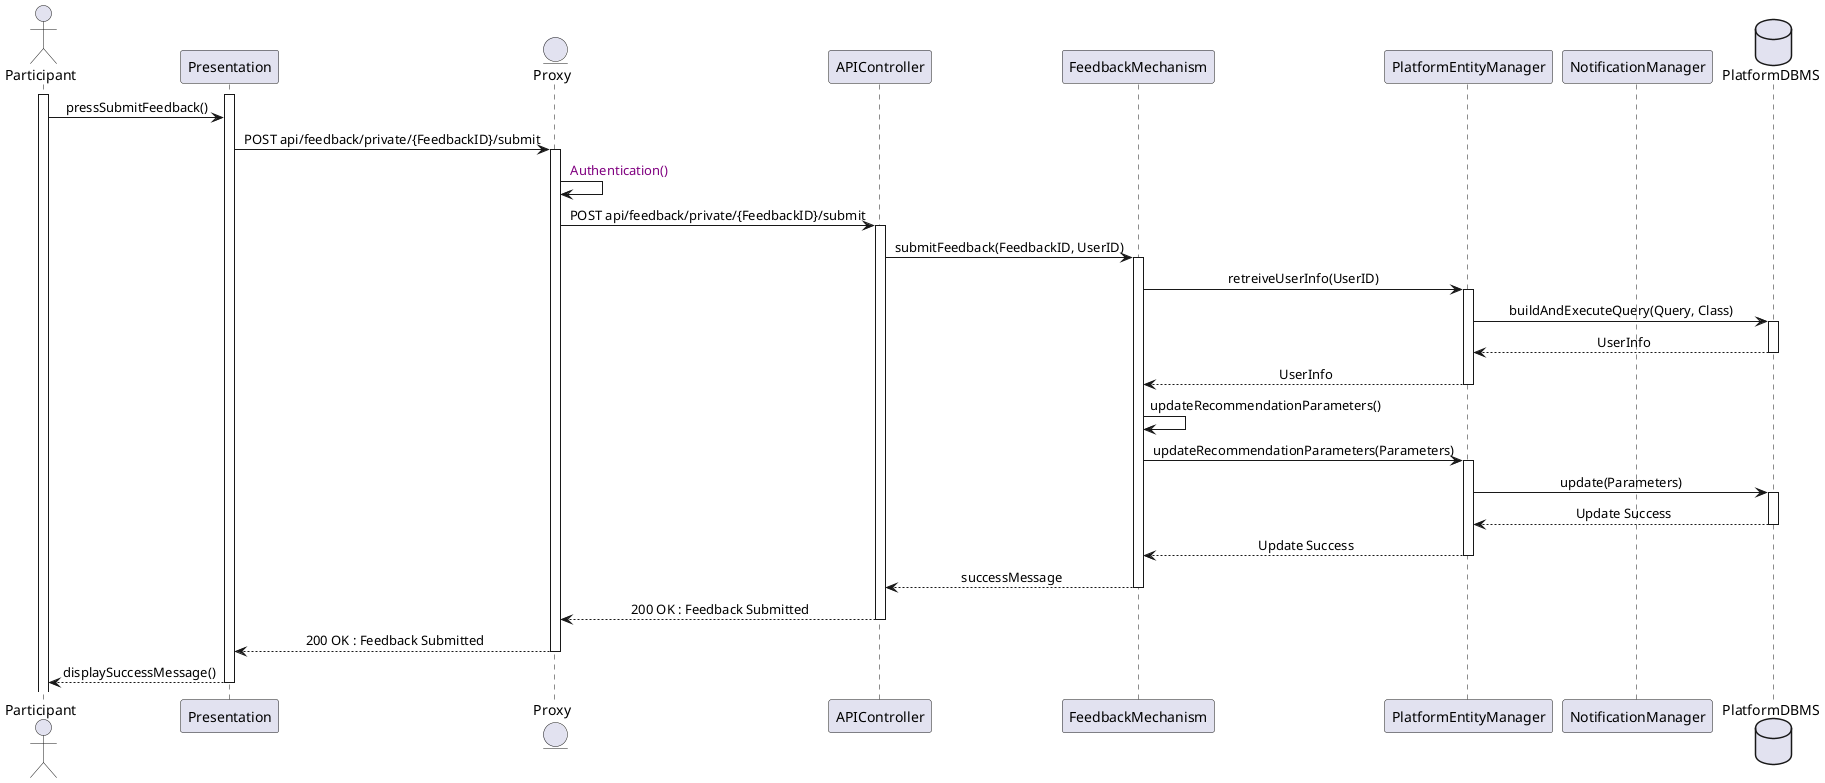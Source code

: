 @startuml SubmitFeedback
skinparam sequenceMessageAlign center
actor       Participant
participant  Presentation
entity      Proxy
participant APIController
participant FeedbackMechanism
participant PlatformEntityManager
participant NotificationManager
database    PlatformDBMS

activate Participant
activate Presentation
Participant -> Presentation  : pressSubmitFeedback()
Presentation -> Proxy ++ : POST api/feedback/private/{FeedbackID}/submit
Proxy -> Proxy : <color:purple> Authentication()
Proxy -> APIController ++ : POST api/feedback/private/{FeedbackID}/submit
APIController -> FeedbackMechanism ++ : submitFeedback(FeedbackID, UserID)
FeedbackMechanism -> PlatformEntityManager ++ : retreiveUserInfo(UserID)
PlatformEntityManager -> PlatformDBMS ++ : buildAndExecuteQuery(Query, Class)
PlatformDBMS --> PlatformEntityManager -- : UserInfo
PlatformEntityManager --> FeedbackMechanism -- : UserInfo
FeedbackMechanism -> FeedbackMechanism : updateRecommendationParameters()
FeedbackMechanism -> PlatformEntityManager ++ : updateRecommendationParameters(Parameters)
PlatformEntityManager -> PlatformDBMS ++ : update(Parameters)
PlatformDBMS --> PlatformEntityManager -- : Update Success
PlatformEntityManager --> FeedbackMechanism -- : Update Success
FeedbackMechanism --> APIController -- : successMessage
APIController --> Proxy -- : 200 OK : Feedback Submitted
Proxy --> Presentation -- : 200 OK : Feedback Submitted
Presentation --> Participant -- : displaySuccessMessage()
@enduml